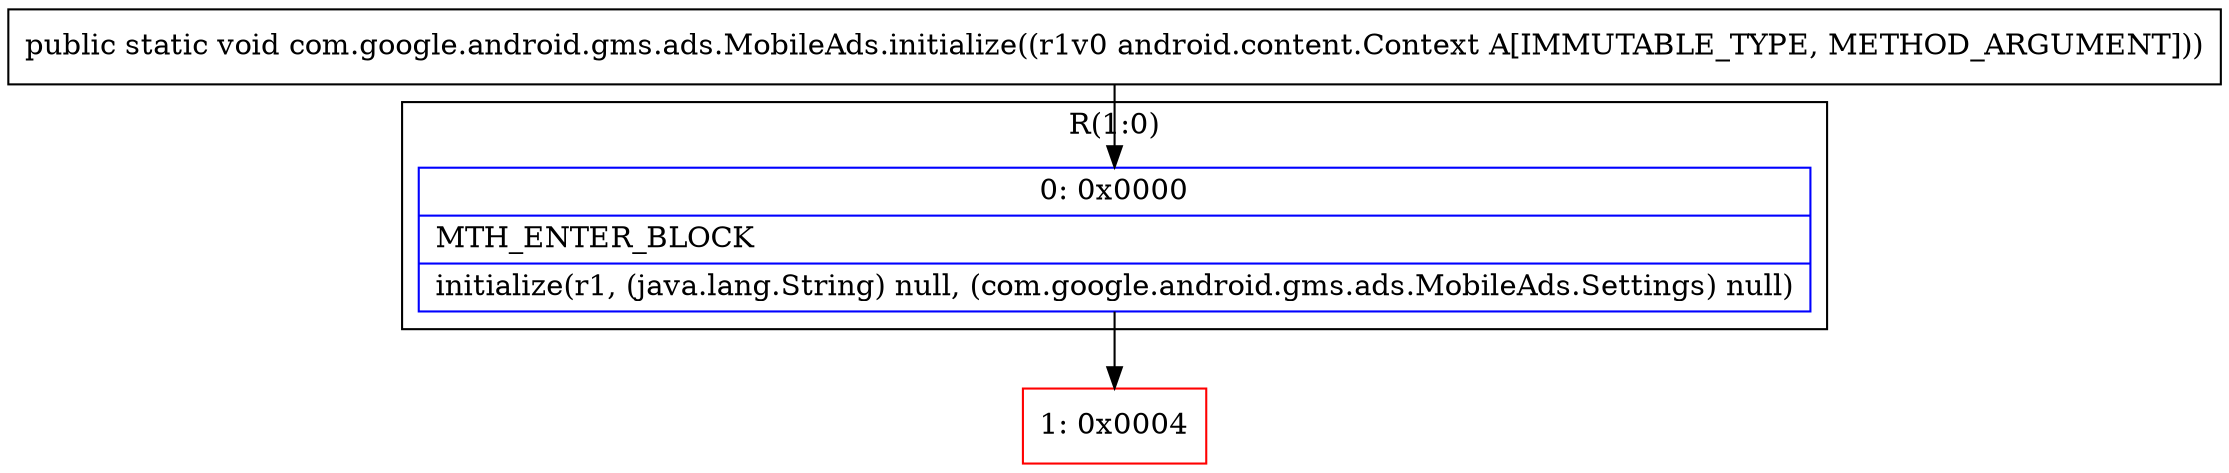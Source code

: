 digraph "CFG forcom.google.android.gms.ads.MobileAds.initialize(Landroid\/content\/Context;)V" {
subgraph cluster_Region_1500386515 {
label = "R(1:0)";
node [shape=record,color=blue];
Node_0 [shape=record,label="{0\:\ 0x0000|MTH_ENTER_BLOCK\l|initialize(r1, (java.lang.String) null, (com.google.android.gms.ads.MobileAds.Settings) null)\l}"];
}
Node_1 [shape=record,color=red,label="{1\:\ 0x0004}"];
MethodNode[shape=record,label="{public static void com.google.android.gms.ads.MobileAds.initialize((r1v0 android.content.Context A[IMMUTABLE_TYPE, METHOD_ARGUMENT])) }"];
MethodNode -> Node_0;
Node_0 -> Node_1;
}

